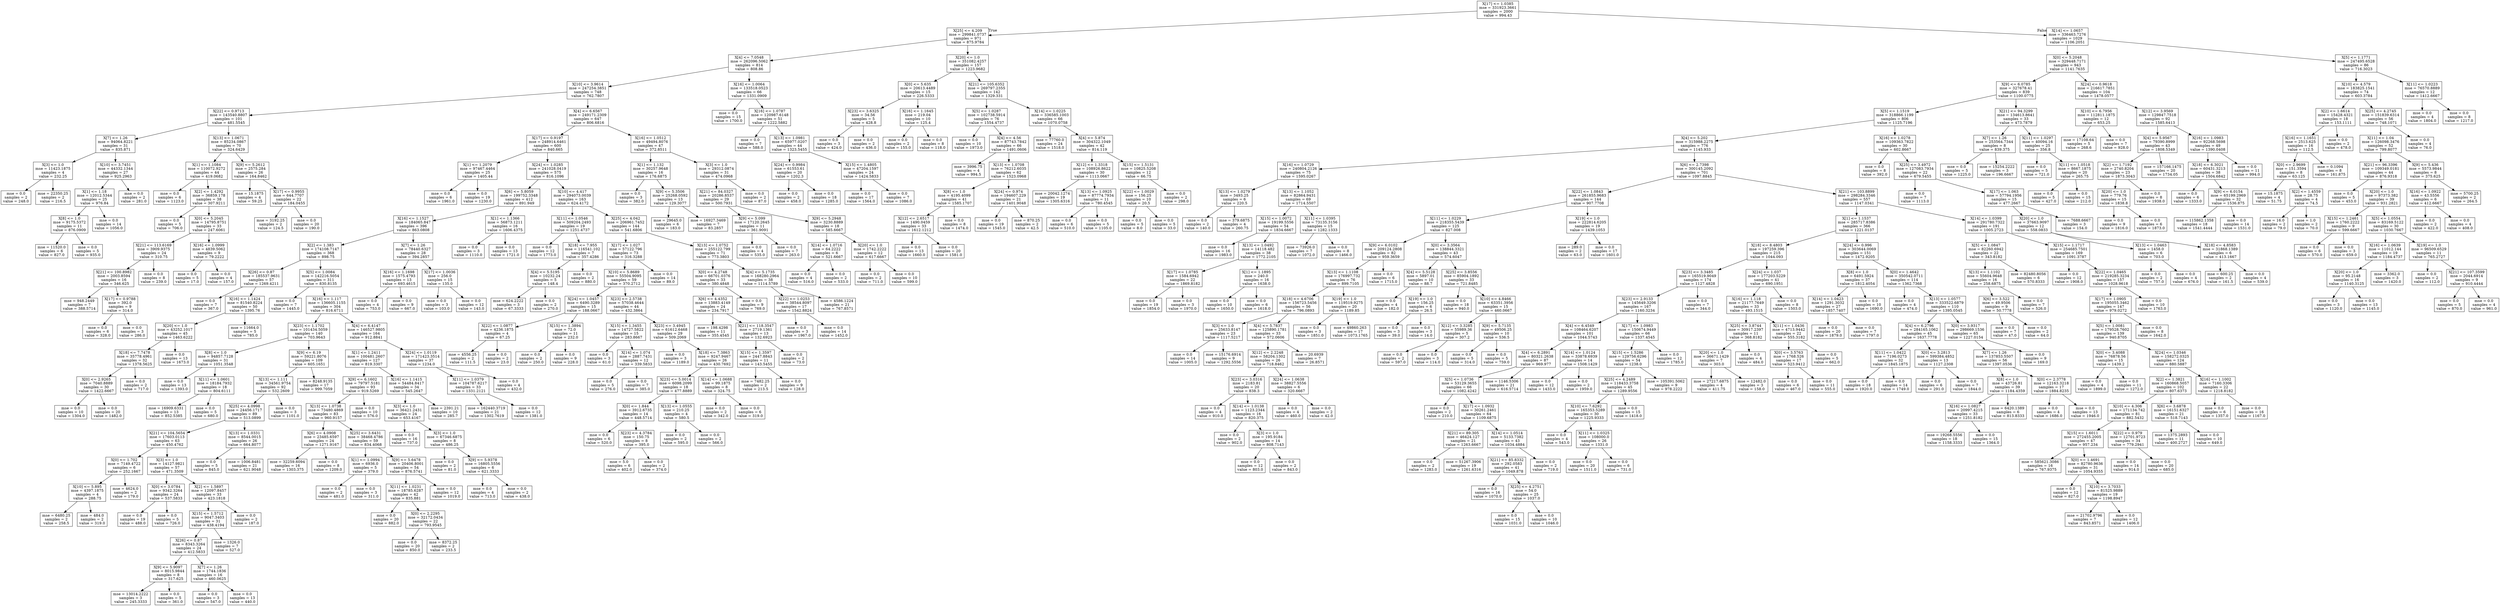 digraph Tree {
node [shape=box] ;
0 [label="X[17] <= 1.0385\nmse = 331923.3661\nsamples = 2000\nvalue = 994.43"] ;
1 [label="X[25] <= 4.209\nmse = 299841.0737\nsamples = 971\nvalue = 875.9784"] ;
0 -> 1 [labeldistance=2.5, labelangle=45, headlabel="True"] ;
2 [label="X[4] <= 7.0548\nmse = 262096.5062\nsamples = 814\nvalue = 808.86"] ;
1 -> 2 ;
3 [label="X[10] <= 3.9614\nmse = 247254.3851\nsamples = 748\nvalue = 762.7807"] ;
2 -> 3 ;
4 [label="X[22] <= 0.9713\nmse = 143540.8807\nsamples = 101\nvalue = 481.5545"] ;
3 -> 4 ;
5 [label="X[7] <= 1.26\nmse = 94064.8221\nsamples = 31\nvalue = 835.871"] ;
4 -> 5 ;
6 [label="X[3] <= 1.0\nmse = 11423.1875\nsamples = 4\nvalue = 232.25"] ;
5 -> 6 ;
7 [label="mse = 0.0\nsamples = 2\nvalue = 248.0"] ;
6 -> 7 ;
8 [label="mse = 22350.25\nsamples = 2\nvalue = 216.5"] ;
6 -> 8 ;
9 [label="X[10] <= 3.7451\nmse = 44332.1344\nsamples = 27\nvalue = 925.2963"] ;
5 -> 9 ;
10 [label="X[1] <= 1.18\nmse = 12012.5344\nsamples = 25\nvalue = 976.84"] ;
9 -> 10 ;
11 [label="X[8] <= 1.0\nmse = 9175.5372\nsamples = 11\nvalue = 876.0909"] ;
10 -> 11 ;
12 [label="mse = 11520.0\nsamples = 6\nvalue = 827.0"] ;
11 -> 12 ;
13 [label="mse = 0.0\nsamples = 5\nvalue = 935.0"] ;
11 -> 13 ;
14 [label="mse = 0.0\nsamples = 14\nvalue = 1056.0"] ;
10 -> 14 ;
15 [label="mse = 0.0\nsamples = 2\nvalue = 281.0"] ;
9 -> 15 ;
16 [label="X[13] <= 1.0671\nmse = 85234.0867\nsamples = 70\nvalue = 324.6429"] ;
4 -> 16 ;
17 [label="X[1] <= 1.1084\nmse = 110072.9272\nsamples = 44\nvalue = 419.0682"] ;
16 -> 17 ;
18 [label="mse = 0.0\nsamples = 6\nvalue = 1123.0"] ;
17 -> 18 ;
19 [label="X[2] <= 1.4292\nmse = 36859.178\nsamples = 38\nvalue = 307.9211"] ;
17 -> 19 ;
20 [label="mse = 0.0\nsamples = 5\nvalue = 706.0"] ;
19 -> 20 ;
21 [label="X[0] <= 5.2045\nmse = 14795.8751\nsamples = 33\nvalue = 247.6061"] ;
19 -> 21 ;
22 [label="X[21] <= 113.6169\nmse = 3909.9375\nsamples = 24\nvalue = 310.75"] ;
21 -> 22 ;
23 [label="X[21] <= 100.8982\nmse = 2003.8594\nsamples = 16\nvalue = 346.625"] ;
22 -> 23 ;
24 [label="mse = 948.2449\nsamples = 7\nvalue = 388.5714"] ;
23 -> 24 ;
25 [label="X[17] <= 0.9788\nmse = 392.0\nsamples = 9\nvalue = 314.0"] ;
23 -> 25 ;
26 [label="mse = 0.0\nsamples = 6\nvalue = 328.0"] ;
25 -> 26 ;
27 [label="mse = 0.0\nsamples = 3\nvalue = 286.0"] ;
25 -> 27 ;
28 [label="mse = 0.0\nsamples = 8\nvalue = 239.0"] ;
22 -> 28 ;
29 [label="X[16] <= 1.0999\nmse = 4839.5062\nsamples = 9\nvalue = 79.2222"] ;
21 -> 29 ;
30 [label="mse = 0.0\nsamples = 5\nvalue = 17.0"] ;
29 -> 30 ;
31 [label="mse = 0.0\nsamples = 4\nvalue = 157.0"] ;
29 -> 31 ;
32 [label="X[9] <= 5.2612\nmse = 2575.284\nsamples = 26\nvalue = 164.8462"] ;
16 -> 32 ;
33 [label="mse = 15.1875\nsamples = 4\nvalue = 59.25"] ;
32 -> 33 ;
34 [label="X[17] <= 0.9955\nmse = 644.7707\nsamples = 22\nvalue = 184.0455"] ;
32 -> 34 ;
35 [label="mse = 3192.25\nsamples = 2\nvalue = 124.5"] ;
34 -> 35 ;
36 [label="mse = 0.0\nsamples = 20\nvalue = 190.0"] ;
34 -> 36 ;
37 [label="X[4] <= 6.6567\nmse = 249171.2309\nsamples = 647\nvalue = 806.6816"] ;
3 -> 37 ;
38 [label="X[17] <= 0.9197\nmse = 248914.6461\nsamples = 600\nvalue = 840.665"] ;
37 -> 38 ;
39 [label="X[1] <= 1.2079\nmse = 97467.4464\nsamples = 25\nvalue = 1405.44"] ;
38 -> 39 ;
40 [label="mse = 0.0\nsamples = 6\nvalue = 1961.0"] ;
39 -> 40 ;
41 [label="mse = 0.0\nsamples = 19\nvalue = 1230.0"] ;
39 -> 41 ;
42 [label="X[24] <= 1.0285\nmse = 241028.0419\nsamples = 575\nvalue = 816.1096"] ;
38 -> 42 ;
43 [label="X[6] <= 5.8059\nmse = 199752.3348\nsamples = 412\nvalue = 891.949"] ;
42 -> 43 ;
44 [label="X[16] <= 1.1527\nmse = 184065.847\nsamples = 396\nvalue = 863.0808"] ;
43 -> 44 ;
45 [label="X[2] <= 1.383\nmse = 174108.7147\nsamples = 368\nvalue = 898.75"] ;
44 -> 45 ;
46 [label="X[26] <= 0.87\nmse = 185537.9631\nsamples = 57\nvalue = 1269.4211"] ;
45 -> 46 ;
47 [label="mse = 0.0\nsamples = 7\nvalue = 367.0"] ;
46 -> 47 ;
48 [label="X[16] <= 1.1424\nmse = 81540.8224\nsamples = 50\nvalue = 1395.76"] ;
46 -> 48 ;
49 [label="X[20] <= 1.0\nmse = 43252.1017\nsamples = 45\nvalue = 1463.6222"] ;
48 -> 49 ;
50 [label="X[18] <= 7.7478\nmse = 35778.4961\nsamples = 32\nvalue = 1378.5625"] ;
49 -> 50 ;
51 [label="X[0] <= 2.9265\nmse = 7040.8889\nsamples = 30\nvalue = 1422.6667"] ;
50 -> 51 ;
52 [label="mse = 0.0\nsamples = 10\nvalue = 1304.0"] ;
51 -> 52 ;
53 [label="mse = 0.0\nsamples = 20\nvalue = 1482.0"] ;
51 -> 53 ;
54 [label="mse = 0.0\nsamples = 2\nvalue = 717.0"] ;
50 -> 54 ;
55 [label="mse = 0.0\nsamples = 13\nvalue = 1673.0"] ;
49 -> 55 ;
56 [label="mse = 11664.0\nsamples = 5\nvalue = 785.0"] ;
48 -> 56 ;
57 [label="X[5] <= 1.0084\nmse = 142216.5054\nsamples = 311\nvalue = 830.8135"] ;
45 -> 57 ;
58 [label="mse = 0.0\nsamples = 7\nvalue = 1445.0"] ;
57 -> 58 ;
59 [label="X[16] <= 1.117\nmse = 136605.1155\nsamples = 304\nvalue = 816.6711"] ;
57 -> 59 ;
60 [label="X[23] <= 1.1702\nmse = 101434.5059\nsamples = 140\nvalue = 703.9643"] ;
59 -> 60 ;
61 [label="X[8] <= 1.0\nmse = 94857.7128\nsamples = 31\nvalue = 1051.3548"] ;
60 -> 61 ;
62 [label="mse = 0.0\nsamples = 13\nvalue = 1393.0"] ;
61 -> 62 ;
63 [label="X[11] <= 1.0601\nmse = 18184.7932\nsamples = 18\nvalue = 804.6111"] ;
61 -> 63 ;
64 [label="mse = 16909.6331\nsamples = 13\nvalue = 852.5385"] ;
63 -> 64 ;
65 [label="mse = 0.0\nsamples = 5\nvalue = 680.0"] ;
63 -> 65 ;
66 [label="X[9] <= 6.19\nmse = 59221.8076\nsamples = 109\nvalue = 605.1651"] ;
60 -> 66 ;
67 [label="X[13] <= 1.111\nmse = 34561.9754\nsamples = 92\nvalue = 532.2609"] ;
66 -> 67 ;
68 [label="X[25] <= 4.0998\nmse = 24456.1717\nsamples = 89\nvalue = 513.0899"] ;
67 -> 68 ;
69 [label="X[21] <= 104.5654\nmse = 17603.0113\nsamples = 63\nvalue = 450.4762"] ;
68 -> 69 ;
70 [label="X[0] <= 1.702\nmse = 7149.4722\nsamples = 6\nvalue = 252.1667"] ;
69 -> 70 ;
71 [label="X[10] <= 5.895\nmse = 4397.1875\nsamples = 4\nvalue = 288.75"] ;
70 -> 71 ;
72 [label="mse = 6480.25\nsamples = 2\nvalue = 258.5"] ;
71 -> 72 ;
73 [label="mse = 484.0\nsamples = 2\nvalue = 319.0"] ;
71 -> 73 ;
74 [label="mse = 4624.0\nsamples = 2\nvalue = 179.0"] ;
70 -> 74 ;
75 [label="X[3] <= 1.0\nmse = 14127.9821\nsamples = 57\nvalue = 471.3509"] ;
69 -> 75 ;
76 [label="X[0] <= 3.0784\nmse = 9342.3264\nsamples = 24\nvalue = 537.5833"] ;
75 -> 76 ;
77 [label="mse = 0.0\nsamples = 19\nvalue = 488.0"] ;
76 -> 77 ;
78 [label="mse = 0.0\nsamples = 5\nvalue = 726.0"] ;
76 -> 78 ;
79 [label="X[2] <= 1.5897\nmse = 12097.8457\nsamples = 33\nvalue = 423.1818"] ;
75 -> 79 ;
80 [label="X[15] <= 1.5712\nmse = 9047.3403\nsamples = 31\nvalue = 438.4194"] ;
79 -> 80 ;
81 [label="X[26] <= 0.87\nmse = 8343.3264\nsamples = 24\nvalue = 412.5833"] ;
80 -> 81 ;
82 [label="X[9] <= 5.9097\nmse = 8015.9844\nsamples = 8\nvalue = 317.625"] ;
81 -> 82 ;
83 [label="mse = 13014.2222\nsamples = 3\nvalue = 245.3333"] ;
82 -> 83 ;
84 [label="mse = 0.0\nsamples = 5\nvalue = 361.0"] ;
82 -> 84 ;
85 [label="X[7] <= 1.26\nmse = 1744.1836\nsamples = 16\nvalue = 460.0625"] ;
81 -> 85 ;
86 [label="mse = 0.0\nsamples = 3\nvalue = 547.0"] ;
85 -> 86 ;
87 [label="mse = 0.0\nsamples = 13\nvalue = 440.0"] ;
85 -> 87 ;
88 [label="mse = 1326.0\nsamples = 7\nvalue = 527.0"] ;
80 -> 88 ;
89 [label="mse = 0.0\nsamples = 2\nvalue = 187.0"] ;
79 -> 89 ;
90 [label="X[13] <= 1.0331\nmse = 8544.0015\nsamples = 26\nvalue = 664.8077"] ;
68 -> 90 ;
91 [label="mse = 0.0\nsamples = 5\nvalue = 845.0"] ;
90 -> 91 ;
92 [label="mse = 1006.8481\nsamples = 21\nvalue = 621.9048"] ;
90 -> 92 ;
93 [label="mse = 0.0\nsamples = 3\nvalue = 1101.0"] ;
67 -> 93 ;
94 [label="mse = 8248.9135\nsamples = 17\nvalue = 999.7059"] ;
66 -> 94 ;
95 [label="X[4] <= 6.4147\nmse = 146527.9805\nsamples = 164\nvalue = 912.8841"] ;
59 -> 95 ;
96 [label="X[1] <= 1.2411\nmse = 100481.2607\nsamples = 127\nvalue = 819.3307"] ;
95 -> 96 ;
97 [label="X[9] <= 6.1602\nmse = 79797.5181\nsamples = 93\nvalue = 919.5269"] ;
96 -> 97 ;
98 [label="X[13] <= 1.0738\nmse = 73480.4869\nsamples = 83\nvalue = 960.9157"] ;
97 -> 98 ;
99 [label="X[6] <= 4.0908\nmse = 23485.6597\nsamples = 24\nvalue = 1271.9167"] ;
98 -> 99 ;
100 [label="mse = 32259.6094\nsamples = 16\nvalue = 1303.375"] ;
99 -> 100 ;
101 [label="mse = 0.0\nsamples = 8\nvalue = 1209.0"] ;
99 -> 101 ;
102 [label="X[25] <= 3.6431\nmse = 38468.4786\nsamples = 59\nvalue = 834.4068"] ;
98 -> 102 ;
103 [label="X[1] <= 1.0994\nmse = 6936.0\nsamples = 5\nvalue = 379.0"] ;
102 -> 103 ;
104 [label="mse = 0.0\nsamples = 2\nvalue = 481.0"] ;
103 -> 104 ;
105 [label="mse = 0.0\nsamples = 3\nvalue = 311.0"] ;
103 -> 105 ;
106 [label="X[9] <= 5.6478\nmse = 20406.8001\nsamples = 54\nvalue = 876.5741"] ;
102 -> 106 ;
107 [label="X[11] <= 1.0231\nmse = 18785.6287\nsamples = 42\nvalue = 835.881"] ;
106 -> 107 ;
108 [label="mse = 0.0\nsamples = 20\nvalue = 882.0"] ;
107 -> 108 ;
109 [label="X[0] <= 2.2295\nmse = 32172.0434\nsamples = 22\nvalue = 793.9545"] ;
107 -> 109 ;
110 [label="mse = 0.0\nsamples = 20\nvalue = 850.0"] ;
109 -> 110 ;
111 [label="mse = 8372.25\nsamples = 2\nvalue = 233.5"] ;
109 -> 111 ;
112 [label="mse = 0.0\nsamples = 12\nvalue = 1019.0"] ;
106 -> 112 ;
113 [label="mse = 0.0\nsamples = 10\nvalue = 576.0"] ;
97 -> 113 ;
114 [label="X[16] <= 1.1415\nmse = 54484.8417\nsamples = 34\nvalue = 545.2647"] ;
96 -> 114 ;
115 [label="X[3] <= 1.0\nmse = 36421.2431\nsamples = 24\nvalue = 653.4167"] ;
114 -> 115 ;
116 [label="mse = 0.0\nsamples = 16\nvalue = 737.0"] ;
115 -> 116 ;
117 [label="X[3] <= 1.0\nmse = 67346.6875\nsamples = 8\nvalue = 486.25"] ;
115 -> 117 ;
118 [label="mse = 0.0\nsamples = 2\nvalue = 81.0"] ;
117 -> 118 ;
119 [label="X[9] <= 5.9378\nmse = 16805.5556\nsamples = 6\nvalue = 621.3333"] ;
117 -> 119 ;
120 [label="mse = 0.0\nsamples = 4\nvalue = 713.0"] ;
119 -> 120 ;
121 [label="mse = 0.0\nsamples = 2\nvalue = 438.0"] ;
119 -> 121 ;
122 [label="mse = 2391.21\nsamples = 10\nvalue = 285.7"] ;
114 -> 122 ;
123 [label="X[24] <= 1.0119\nmse = 171423.3514\nsamples = 37\nvalue = 1234.0"] ;
95 -> 123 ;
124 [label="X[11] <= 1.0379\nmse = 104787.6217\nsamples = 33\nvalue = 1331.2121"] ;
123 -> 124 ;
125 [label="mse = 162440.3719\nsamples = 21\nvalue = 1302.7619"] ;
124 -> 125 ;
126 [label="mse = 0.0\nsamples = 12\nvalue = 1381.0"] ;
124 -> 126 ;
127 [label="mse = 0.0\nsamples = 4\nvalue = 432.0"] ;
123 -> 127 ;
128 [label="X[7] <= 1.26\nmse = 78440.6327\nsamples = 28\nvalue = 394.2857"] ;
44 -> 128 ;
129 [label="X[16] <= 1.1698\nmse = 1575.4793\nsamples = 13\nvalue = 693.4615"] ;
128 -> 129 ;
130 [label="mse = 0.0\nsamples = 4\nvalue = 753.0"] ;
129 -> 130 ;
131 [label="mse = 0.0\nsamples = 9\nvalue = 667.0"] ;
129 -> 131 ;
132 [label="X[17] <= 1.0036\nmse = 256.0\nsamples = 15\nvalue = 135.0"] ;
128 -> 132 ;
133 [label="mse = 0.0\nsamples = 3\nvalue = 103.0"] ;
132 -> 133 ;
134 [label="mse = 0.0\nsamples = 12\nvalue = 143.0"] ;
132 -> 134 ;
135 [label="X[1] <= 1.1366\nmse = 56873.1211\nsamples = 16\nvalue = 1606.4375"] ;
43 -> 135 ;
136 [label="mse = 0.0\nsamples = 3\nvalue = 1110.0"] ;
135 -> 136 ;
137 [label="mse = 0.0\nsamples = 13\nvalue = 1721.0"] ;
135 -> 137 ;
138 [label="X[10] <= 4.417\nmse = 294073.0039\nsamples = 163\nvalue = 624.4172"] ;
42 -> 138 ;
139 [label="X[11] <= 1.0546\nmse = 509204.2493\nsamples = 19\nvalue = 1251.4737"] ;
138 -> 139 ;
140 [label="mse = 0.0\nsamples = 12\nvalue = 1773.0"] ;
139 -> 140 ;
141 [label="X[18] <= 7.955\nmse = 116541.102\nsamples = 7\nvalue = 357.4286"] ;
139 -> 141 ;
142 [label="X[4] <= 5.5195\nmse = 10232.24\nsamples = 5\nvalue = 148.4"] ;
141 -> 142 ;
143 [label="mse = 624.2222\nsamples = 3\nvalue = 67.3333"] ;
142 -> 143 ;
144 [label="mse = 0.0\nsamples = 2\nvalue = 270.0"] ;
142 -> 144 ;
145 [label="mse = 0.0\nsamples = 2\nvalue = 880.0"] ;
141 -> 145 ;
146 [label="X[25] <= 4.042\nmse = 206961.7452\nsamples = 144\nvalue = 541.6806"] ;
138 -> 146 ;
147 [label="X[17] <= 1.027\nmse = 57122.796\nsamples = 73\nvalue = 316.3288"] ;
146 -> 147 ;
148 [label="X[10] <= 5.8689\nmse = 55504.9095\nsamples = 59\nvalue = 370.2712"] ;
147 -> 148 ;
149 [label="X[24] <= 1.0457\nmse = 6490.3289\nsamples = 15\nvalue = 188.0667"] ;
148 -> 149 ;
150 [label="X[22] <= 1.0877\nmse = 4236.1875\nsamples = 4\nvalue = 67.25"] ;
149 -> 150 ;
151 [label="mse = 4556.25\nsamples = 2\nvalue = 111.5"] ;
150 -> 151 ;
152 [label="mse = 0.0\nsamples = 2\nvalue = 23.0"] ;
150 -> 152 ;
153 [label="X[15] <= 1.3894\nmse = 72.0\nsamples = 11\nvalue = 232.0"] ;
149 -> 153 ;
154 [label="mse = 0.0\nsamples = 2\nvalue = 250.0"] ;
153 -> 154 ;
155 [label="mse = 0.0\nsamples = 9\nvalue = 228.0"] ;
153 -> 155 ;
156 [label="X[23] <= 2.5738\nmse = 57038.4644\nsamples = 44\nvalue = 432.3864"] ;
148 -> 156 ;
157 [label="X[15] <= 1.3455\nmse = 14727.5822\nsamples = 15\nvalue = 283.8667"] ;
156 -> 157 ;
158 [label="mse = 0.0\nsamples = 3\nvalue = 61.0"] ;
157 -> 158 ;
159 [label="X[14] <= 1.074\nmse = 2887.7431\nsamples = 12\nvalue = 339.5833"] ;
157 -> 159 ;
160 [label="mse = 0.0\nsamples = 5\nvalue = 276.0"] ;
159 -> 160 ;
161 [label="mse = 0.0\nsamples = 7\nvalue = 385.0"] ;
159 -> 161 ;
162 [label="X[23] <= 3.4945\nmse = 61612.6468\nsamples = 29\nvalue = 509.2069"] ;
156 -> 162 ;
163 [label="mse = 0.0\nsamples = 3\nvalue = 1189.0"] ;
162 -> 163 ;
164 [label="X[18] <= 7.3863\nmse = 9247.9467\nsamples = 26\nvalue = 430.7692"] ;
162 -> 164 ;
165 [label="X[23] <= 5.0014\nmse = 6098.2099\nsamples = 18\nvalue = 477.8889"] ;
164 -> 165 ;
166 [label="X[0] <= 1.844\nmse = 3912.6735\nsamples = 14\nvalue = 448.5714"] ;
165 -> 166 ;
167 [label="mse = 0.0\nsamples = 6\nvalue = 520.0"] ;
166 -> 167 ;
168 [label="X[23] <= 4.3784\nmse = 150.75\nsamples = 8\nvalue = 395.0"] ;
166 -> 168 ;
169 [label="mse = 5.0\nsamples = 6\nvalue = 402.0"] ;
168 -> 169 ;
170 [label="mse = 0.0\nsamples = 2\nvalue = 374.0"] ;
168 -> 170 ;
171 [label="X[13] <= 1.0555\nmse = 210.25\nsamples = 4\nvalue = 580.5"] ;
165 -> 171 ;
172 [label="mse = 0.0\nsamples = 2\nvalue = 595.0"] ;
171 -> 172 ;
173 [label="mse = 0.0\nsamples = 2\nvalue = 566.0"] ;
171 -> 173 ;
174 [label="X[14] <= 1.0688\nmse = 99.1875\nsamples = 8\nvalue = 324.75"] ;
164 -> 174 ;
175 [label="mse = 0.0\nsamples = 2\nvalue = 342.0"] ;
174 -> 175 ;
176 [label="mse = 0.0\nsamples = 6\nvalue = 319.0"] ;
174 -> 176 ;
177 [label="mse = 0.0\nsamples = 14\nvalue = 89.0"] ;
147 -> 177 ;
178 [label="X[13] <= 1.0752\nmse = 255122.799\nsamples = 71\nvalue = 773.3803"] ;
146 -> 178 ;
179 [label="X[0] <= 4.2748\nmse = 66701.0376\nsamples = 33\nvalue = 380.4848"] ;
178 -> 179 ;
180 [label="X[6] <= 4.4352\nmse = 13883.4149\nsamples = 24\nvalue = 234.7917"] ;
179 -> 180 ;
181 [label="mse = 198.4298\nsamples = 11\nvalue = 355.4545"] ;
180 -> 181 ;
182 [label="X[21] <= 118.3547\nmse = 2719.1361\nsamples = 13\nvalue = 132.6923"] ;
180 -> 182 ;
183 [label="X[15] <= 1.3597\nmse = 2447.8843\nsamples = 11\nvalue = 143.5455"] ;
182 -> 183 ;
184 [label="mse = 7482.25\nsamples = 2\nvalue = 213.5"] ;
183 -> 184 ;
185 [label="mse = 0.0\nsamples = 9\nvalue = 128.0"] ;
183 -> 185 ;
186 [label="mse = 0.0\nsamples = 2\nvalue = 73.0"] ;
182 -> 186 ;
187 [label="mse = 0.0\nsamples = 9\nvalue = 769.0"] ;
179 -> 187 ;
188 [label="X[4] <= 5.1735\nmse = 168280.2964\nsamples = 38\nvalue = 1114.5789"] ;
178 -> 188 ;
189 [label="X[22] <= 1.0253\nmse = 38544.8097\nsamples = 17\nvalue = 1542.8824"] ;
188 -> 189 ;
190 [label="mse = 0.0\nsamples = 3\nvalue = 1967.0"] ;
189 -> 190 ;
191 [label="mse = 0.0\nsamples = 14\nvalue = 1452.0"] ;
189 -> 191 ;
192 [label="mse = 4586.1224\nsamples = 21\nvalue = 767.8571"] ;
188 -> 192 ;
193 [label="X[16] <= 1.0512\nmse = 49494.8076\nsamples = 47\nvalue = 372.8511"] ;
37 -> 193 ;
194 [label="X[1] <= 1.132\nmse = 30257.9648\nsamples = 16\nvalue = 176.6875"] ;
193 -> 194 ;
195 [label="mse = 0.0\nsamples = 3\nvalue = 382.0"] ;
194 -> 195 ;
196 [label="X[9] <= 5.3506\nmse = 25268.0592\nsamples = 13\nvalue = 129.3077"] ;
194 -> 196 ;
197 [label="mse = 29645.0\nsamples = 6\nvalue = 183.0"] ;
196 -> 197 ;
198 [label="mse = 16927.3469\nsamples = 7\nvalue = 83.2857"] ;
196 -> 198 ;
199 [label="X[3] <= 1.0\nmse = 29312.0874\nsamples = 31\nvalue = 474.0968"] ;
193 -> 199 ;
200 [label="X[21] <= 84.0327\nmse = 20286.8537\nsamples = 29\nvalue = 500.7931"] ;
199 -> 200 ;
201 [label="X[9] <= 5.099\nmse = 17120.2645\nsamples = 11\nvalue = 361.9091"] ;
200 -> 201 ;
202 [label="mse = 0.0\nsamples = 4\nvalue = 535.0"] ;
201 -> 202 ;
203 [label="mse = 0.0\nsamples = 7\nvalue = 263.0"] ;
201 -> 203 ;
204 [label="X[9] <= 5.2948\nmse = 3230.8889\nsamples = 18\nvalue = 585.6667"] ;
200 -> 204 ;
205 [label="X[14] <= 1.0716\nmse = 64.2222\nsamples = 6\nvalue = 521.6667"] ;
204 -> 205 ;
206 [label="mse = 0.0\nsamples = 4\nvalue = 516.0"] ;
205 -> 206 ;
207 [label="mse = 0.0\nsamples = 2\nvalue = 533.0"] ;
205 -> 207 ;
208 [label="X[20] <= 1.0\nmse = 1742.2222\nsamples = 12\nvalue = 617.6667"] ;
204 -> 208 ;
209 [label="mse = 0.0\nsamples = 2\nvalue = 711.0"] ;
208 -> 209 ;
210 [label="mse = 0.0\nsamples = 10\nvalue = 599.0"] ;
208 -> 210 ;
211 [label="mse = 0.0\nsamples = 2\nvalue = 87.0"] ;
199 -> 211 ;
212 [label="X[16] <= 1.0064\nmse = 133518.0523\nsamples = 66\nvalue = 1331.0909"] ;
2 -> 212 ;
213 [label="mse = 0.0\nsamples = 15\nvalue = 1700.0"] ;
212 -> 213 ;
214 [label="X[16] <= 1.0787\nmse = 120987.6148\nsamples = 51\nvalue = 1222.5882"] ;
212 -> 214 ;
215 [label="mse = 0.0\nsamples = 7\nvalue = 588.0"] ;
214 -> 215 ;
216 [label="X[13] <= 1.0981\nmse = 65977.0207\nsamples = 44\nvalue = 1323.5455"] ;
214 -> 216 ;
217 [label="X[24] <= 0.9984\nmse = 61553.61\nsamples = 20\nvalue = 1202.3"] ;
216 -> 217 ;
218 [label="mse = 0.0\nsamples = 2\nvalue = 458.0"] ;
217 -> 218 ;
219 [label="mse = 0.0\nsamples = 18\nvalue = 1285.0"] ;
217 -> 219 ;
220 [label="X[15] <= 1.4805\nmse = 47204.1597\nsamples = 24\nvalue = 1424.5833"] ;
216 -> 220 ;
221 [label="mse = 0.0\nsamples = 17\nvalue = 1564.0"] ;
220 -> 221 ;
222 [label="mse = 0.0\nsamples = 7\nvalue = 1086.0"] ;
220 -> 222 ;
223 [label="X[20] <= 1.0\nmse = 351082.4257\nsamples = 157\nvalue = 1223.9682"] ;
1 -> 223 ;
224 [label="X[0] <= 5.635\nmse = 20613.4489\nsamples = 15\nvalue = 226.5333"] ;
223 -> 224 ;
225 [label="X[23] <= 3.6325\nmse = 34.56\nsamples = 5\nvalue = 428.8"] ;
224 -> 225 ;
226 [label="mse = 0.0\nsamples = 3\nvalue = 424.0"] ;
225 -> 226 ;
227 [label="mse = 0.0\nsamples = 2\nvalue = 436.0"] ;
225 -> 227 ;
228 [label="X[16] <= 1.1645\nmse = 219.04\nsamples = 10\nvalue = 125.4"] ;
224 -> 228 ;
229 [label="mse = 0.0\nsamples = 2\nvalue = 155.0"] ;
228 -> 229 ;
230 [label="mse = 0.0\nsamples = 8\nvalue = 118.0"] ;
228 -> 230 ;
231 [label="X[21] <= 105.6352\nmse = 269797.2355\nsamples = 142\nvalue = 1329.331"] ;
223 -> 231 ;
232 [label="X[5] <= 1.0287\nmse = 102738.5914\nsamples = 76\nvalue = 1554.4737"] ;
231 -> 232 ;
233 [label="mse = 0.0\nsamples = 10\nvalue = 1973.0"] ;
232 -> 233 ;
234 [label="X[4] <= 4.56\nmse = 87743.7842\nsamples = 66\nvalue = 1491.0606"] ;
232 -> 234 ;
235 [label="mse = 3996.75\nsamples = 4\nvalue = 994.5"] ;
234 -> 235 ;
236 [label="X[13] <= 1.0708\nmse = 76212.6035\nsamples = 62\nvalue = 1523.0968"] ;
234 -> 236 ;
237 [label="X[8] <= 1.0\nmse = 4195.4099\nsamples = 41\nvalue = 1585.1707"] ;
236 -> 237 ;
238 [label="X[12] <= 2.6517\nmse = 1490.0459\nsamples = 33\nvalue = 1612.1212"] ;
237 -> 238 ;
239 [label="mse = 0.0\nsamples = 13\nvalue = 1660.0"] ;
238 -> 239 ;
240 [label="mse = 0.0\nsamples = 20\nvalue = 1581.0"] ;
238 -> 240 ;
241 [label="mse = 0.0\nsamples = 8\nvalue = 1474.0"] ;
237 -> 241 ;
242 [label="X[24] <= 0.974\nmse = 194607.229\nsamples = 21\nvalue = 1401.9048"] ;
236 -> 242 ;
243 [label="mse = 0.0\nsamples = 19\nvalue = 1545.0"] ;
242 -> 243 ;
244 [label="mse = 870.25\nsamples = 2\nvalue = 42.5"] ;
242 -> 244 ;
245 [label="X[14] <= 1.0225\nmse = 336585.1003\nsamples = 66\nvalue = 1070.0758"] ;
231 -> 245 ;
246 [label="mse = 77760.0\nsamples = 24\nvalue = 1518.0"] ;
245 -> 246 ;
247 [label="X[4] <= 5.874\nmse = 304322.1049\nsamples = 42\nvalue = 814.119"] ;
245 -> 247 ;
248 [label="X[12] <= 1.3318\nmse = 108926.8622\nsamples = 30\nvalue = 1113.0667"] ;
247 -> 248 ;
249 [label="mse = 20042.1274\nsamples = 19\nvalue = 1305.6316"] ;
248 -> 249 ;
250 [label="X[13] <= 1.0925\nmse = 87774.7934\nsamples = 11\nvalue = 780.4545"] ;
248 -> 250 ;
251 [label="mse = 0.0\nsamples = 6\nvalue = 510.0"] ;
250 -> 251 ;
252 [label="mse = 0.0\nsamples = 5\nvalue = 1105.0"] ;
250 -> 252 ;
253 [label="X[15] <= 1.5131\nmse = 10825.5208\nsamples = 12\nvalue = 66.75"] ;
247 -> 253 ;
254 [label="X[22] <= 1.0029\nmse = 156.25\nsamples = 10\nvalue = 20.5"] ;
253 -> 254 ;
255 [label="mse = 0.0\nsamples = 5\nvalue = 8.0"] ;
254 -> 255 ;
256 [label="mse = 0.0\nsamples = 5\nvalue = 33.0"] ;
254 -> 256 ;
257 [label="mse = 0.0\nsamples = 2\nvalue = 298.0"] ;
253 -> 257 ;
258 [label="X[14] <= 1.0657\nmse = 336463.7276\nsamples = 1029\nvalue = 1106.2051"] ;
0 -> 258 [labeldistance=2.5, labelangle=-45, headlabel="False"] ;
259 [label="X[0] <= 5.2048\nmse = 329448.7171\nsamples = 943\nvalue = 1141.7635"] ;
258 -> 259 ;
260 [label="X[9] <= 6.0785\nmse = 327678.41\nsamples = 839\nvalue = 1100.0775"] ;
259 -> 260 ;
261 [label="X[5] <= 1.1519\nmse = 318866.1199\nsamples = 806\nvalue = 1125.7196"] ;
260 -> 261 ;
262 [label="X[4] <= 5.202\nmse = 315988.2275\nsamples = 776\nvalue = 1145.933"] ;
261 -> 262 ;
263 [label="X[16] <= 1.0729\nmse = 240804.2126\nsamples = 75\nvalue = 1595.0267"] ;
262 -> 263 ;
264 [label="X[13] <= 1.0279\nmse = 3493.25\nsamples = 6\nvalue = 220.5"] ;
263 -> 264 ;
265 [label="mse = 0.0\nsamples = 2\nvalue = 140.0"] ;
264 -> 265 ;
266 [label="mse = 379.6875\nsamples = 4\nvalue = 260.75"] ;
264 -> 266 ;
267 [label="X[13] <= 1.1052\nmse = 82864.9431\nsamples = 69\nvalue = 1714.5507"] ;
263 -> 267 ;
268 [label="X[15] <= 1.0072\nmse = 19199.5556\nsamples = 54\nvalue = 1834.6667"] ;
267 -> 268 ;
269 [label="mse = 0.0\nsamples = 16\nvalue = 1983.0"] ;
268 -> 269 ;
270 [label="X[13] <= 1.0492\nmse = 14118.482\nsamples = 38\nvalue = 1772.2105"] ;
268 -> 270 ;
271 [label="X[17] <= 1.0785\nmse = 1584.6942\nsamples = 22\nvalue = 1869.8182"] ;
270 -> 271 ;
272 [label="mse = 0.0\nsamples = 19\nvalue = 1854.0"] ;
271 -> 272 ;
273 [label="mse = 0.0\nsamples = 3\nvalue = 1970.0"] ;
271 -> 273 ;
274 [label="X[1] <= 1.1895\nmse = 240.0\nsamples = 16\nvalue = 1638.0"] ;
270 -> 274 ;
275 [label="mse = 0.0\nsamples = 10\nvalue = 1650.0"] ;
274 -> 275 ;
276 [label="mse = 0.0\nsamples = 6\nvalue = 1618.0"] ;
274 -> 276 ;
277 [label="X[11] <= 1.0395\nmse = 73135.3156\nsamples = 15\nvalue = 1282.1333"] ;
267 -> 277 ;
278 [label="mse = 73926.0\nsamples = 7\nvalue = 1072.0"] ;
277 -> 278 ;
279 [label="mse = 0.0\nsamples = 8\nvalue = 1466.0"] ;
277 -> 279 ;
280 [label="X[6] <= 2.7398\nmse = 300145.2092\nsamples = 701\nvalue = 1097.8845"] ;
262 -> 280 ;
281 [label="X[22] <= 1.0843\nmse = 261855.9683\nsamples = 144\nvalue = 907.7708"] ;
280 -> 281 ;
282 [label="X[11] <= 1.0229\nmse = 218355.5439\nsamples = 125\nvalue = 827.008"] ;
281 -> 282 ;
283 [label="X[9] <= 6.0102\nmse = 209124.2808\nsamples = 82\nvalue = 959.3659"] ;
282 -> 283 ;
284 [label="X[13] <= 1.1108\nmse = 176997.732\nsamples = 76\nvalue = 899.7105"] ;
283 -> 284 ;
285 [label="X[18] <= 4.6706\nmse = 156723.5456\nsamples = 56\nvalue = 796.0893"] ;
284 -> 285 ;
286 [label="X[3] <= 1.0\nmse = 25633.8147\nsamples = 23\nvalue = 1117.5217"] ;
285 -> 286 ;
287 [label="mse = 0.0\nsamples = 14\nvalue = 1005.0"] ;
286 -> 287 ;
288 [label="mse = 15176.6914\nsamples = 9\nvalue = 1292.5556"] ;
286 -> 288 ;
289 [label="X[4] <= 5.7837\nmse = 125890.1781\nsamples = 33\nvalue = 572.0606"] ;
285 -> 289 ;
290 [label="X[12] <= 2.2248\nmse = 58204.1302\nsamples = 26\nvalue = 718.8462"] ;
289 -> 290 ;
291 [label="X[23] <= 3.0316\nmse = 2183.81\nsamples = 20\nvalue = 838.3"] ;
290 -> 291 ;
292 [label="mse = 0.0\nsamples = 4\nvalue = 910.0"] ;
291 -> 292 ;
293 [label="X[14] <= 1.0138\nmse = 1123.2344\nsamples = 16\nvalue = 820.375"] ;
291 -> 293 ;
294 [label="mse = 0.0\nsamples = 2\nvalue = 902.0"] ;
293 -> 294 ;
295 [label="X[3] <= 1.0\nmse = 195.9184\nsamples = 14\nvalue = 808.7143"] ;
293 -> 295 ;
296 [label="mse = 0.0\nsamples = 12\nvalue = 803.0"] ;
295 -> 296 ;
297 [label="mse = 0.0\nsamples = 2\nvalue = 843.0"] ;
295 -> 297 ;
298 [label="X[24] <= 1.0638\nmse = 38827.5556\nsamples = 6\nvalue = 320.6667"] ;
290 -> 298 ;
299 [label="mse = 0.0\nsamples = 4\nvalue = 460.0"] ;
298 -> 299 ;
300 [label="mse = 0.0\nsamples = 2\nvalue = 42.0"] ;
298 -> 300 ;
301 [label="mse = 20.6939\nsamples = 7\nvalue = 26.8571"] ;
289 -> 301 ;
302 [label="X[19] <= 1.0\nmse = 119519.9275\nsamples = 20\nvalue = 1189.85"] ;
284 -> 302 ;
303 [label="mse = 0.0\nsamples = 3\nvalue = 1851.0"] ;
302 -> 303 ;
304 [label="mse = 49860.263\nsamples = 17\nvalue = 1073.1765"] ;
302 -> 304 ;
305 [label="mse = 0.0\nsamples = 6\nvalue = 1715.0"] ;
283 -> 305 ;
306 [label="X[0] <= 3.3564\nmse = 138844.3321\nsamples = 43\nvalue = 574.6047"] ;
282 -> 306 ;
307 [label="X[4] <= 5.5128\nmse = 5897.01\nsamples = 10\nvalue = 88.7"] ;
306 -> 307 ;
308 [label="mse = 0.0\nsamples = 4\nvalue = 182.0"] ;
307 -> 308 ;
309 [label="X[19] <= 1.0\nmse = 156.25\nsamples = 6\nvalue = 26.5"] ;
307 -> 309 ;
310 [label="mse = 0.0\nsamples = 3\nvalue = 39.0"] ;
309 -> 310 ;
311 [label="mse = 0.0\nsamples = 3\nvalue = 14.0"] ;
309 -> 311 ;
312 [label="X[25] <= 3.8556\nmse = 85904.1892\nsamples = 33\nvalue = 721.8485"] ;
306 -> 312 ;
313 [label="mse = 0.0\nsamples = 18\nvalue = 940.0"] ;
312 -> 313 ;
314 [label="X[10] <= 4.8466\nmse = 63351.3956\nsamples = 15\nvalue = 460.0667"] ;
312 -> 314 ;
315 [label="X[12] <= 3.3285\nmse = 55989.36\nsamples = 5\nvalue = 307.2"] ;
314 -> 315 ;
316 [label="mse = 0.0\nsamples = 2\nvalue = 597.0"] ;
315 -> 316 ;
317 [label="mse = 0.0\nsamples = 3\nvalue = 114.0"] ;
315 -> 317 ;
318 [label="X[9] <= 5.7135\nmse = 49506.25\nsamples = 10\nvalue = 536.5"] ;
314 -> 318 ;
319 [label="mse = 0.0\nsamples = 5\nvalue = 314.0"] ;
318 -> 319 ;
320 [label="mse = 0.0\nsamples = 5\nvalue = 759.0"] ;
318 -> 320 ;
321 [label="X[19] <= 1.0\nmse = 222814.6205\nsamples = 19\nvalue = 1439.1053"] ;
281 -> 321 ;
322 [label="mse = 289.0\nsamples = 2\nvalue = 63.0"] ;
321 -> 322 ;
323 [label="mse = 0.0\nsamples = 17\nvalue = 1601.0"] ;
321 -> 323 ;
324 [label="X[21] <= 103.8899\nmse = 298284.3346\nsamples = 557\nvalue = 1147.0341"] ;
280 -> 324 ;
325 [label="X[1] <= 1.1537\nmse = 285717.8386\nsamples = 366\nvalue = 1221.0137"] ;
324 -> 325 ;
326 [label="X[18] <= 8.4803\nmse = 197259.396\nsamples = 215\nvalue = 1044.093"] ;
325 -> 326 ;
327 [label="X[23] <= 3.3485\nmse = 165519.9049\nsamples = 174\nvalue = 1127.4828"] ;
326 -> 327 ;
328 [label="X[23] <= 2.9133\nmse = 145649.3206\nsamples = 167\nvalue = 1160.3234"] ;
327 -> 328 ;
329 [label="X[4] <= 6.4549\nmse = 108464.6207\nsamples = 101\nvalue = 1044.5743"] ;
328 -> 329 ;
330 [label="X[4] <= 6.2891\nmse = 80321.2638\nsamples = 87\nvalue = 969.977"] ;
329 -> 330 ;
331 [label="X[5] <= 1.0736\nmse = 53129.3655\nsamples = 66\nvalue = 1082.4242"] ;
330 -> 331 ;
332 [label="mse = 0.0\nsamples = 2\nvalue = 210.0"] ;
331 -> 332 ;
333 [label="X[17] <= 1.0932\nmse = 30261.2461\nsamples = 64\nvalue = 1109.6875"] ;
331 -> 333 ;
334 [label="X[21] <= 89.305\nmse = 46424.127\nsamples = 21\nvalue = 1263.6667"] ;
333 -> 334 ;
335 [label="mse = 0.0\nsamples = 2\nvalue = 1283.0"] ;
334 -> 335 ;
336 [label="mse = 51267.3906\nsamples = 19\nvalue = 1261.6316"] ;
334 -> 336 ;
337 [label="X[14] <= 1.0514\nmse = 5133.7382\nsamples = 43\nvalue = 1034.4884"] ;
333 -> 337 ;
338 [label="X[21] <= 85.8332\nmse = 292.0583\nsamples = 41\nvalue = 1049.878"] ;
337 -> 338 ;
339 [label="mse = 0.0\nsamples = 16\nvalue = 1070.0"] ;
338 -> 339 ;
340 [label="X[25] <= 4.2751\nmse = 54.0\nsamples = 25\nvalue = 1037.0"] ;
338 -> 340 ;
341 [label="mse = 0.0\nsamples = 15\nvalue = 1031.0"] ;
340 -> 341 ;
342 [label="mse = 0.0\nsamples = 10\nvalue = 1046.0"] ;
340 -> 342 ;
343 [label="mse = 0.0\nsamples = 2\nvalue = 719.0"] ;
337 -> 343 ;
344 [label="mse = 1146.5306\nsamples = 21\nvalue = 616.5714"] ;
330 -> 344 ;
345 [label="X[14] <= 1.0124\nmse = 33878.6939\nsamples = 14\nvalue = 1508.1429"] ;
329 -> 345 ;
346 [label="mse = 0.0\nsamples = 12\nvalue = 1433.0"] ;
345 -> 346 ;
347 [label="mse = 0.0\nsamples = 2\nvalue = 1959.0"] ;
345 -> 347 ;
348 [label="X[17] <= 1.0983\nmse = 150674.9449\nsamples = 66\nvalue = 1337.4545"] ;
328 -> 348 ;
349 [label="X[15] <= 1.5286\nmse = 129756.6296\nsamples = 54\nvalue = 1238.0"] ;
348 -> 349 ;
350 [label="X[25] <= 4.2489\nmse = 118433.3758\nsamples = 45\nvalue = 1289.9556"] ;
349 -> 350 ;
351 [label="X[10] <= 7.6292\nmse = 165353.5289\nsamples = 30\nvalue = 1225.9333"] ;
350 -> 351 ;
352 [label="mse = 0.0\nsamples = 4\nvalue = 543.0"] ;
351 -> 352 ;
353 [label="X[11] <= 1.0325\nmse = 108000.0\nsamples = 26\nvalue = 1331.0"] ;
351 -> 353 ;
354 [label="mse = 0.0\nsamples = 20\nvalue = 1511.0"] ;
353 -> 354 ;
355 [label="mse = 0.0\nsamples = 6\nvalue = 731.0"] ;
353 -> 355 ;
356 [label="mse = 0.0\nsamples = 15\nvalue = 1418.0"] ;
350 -> 356 ;
357 [label="mse = 105391.5062\nsamples = 9\nvalue = 978.2222"] ;
349 -> 357 ;
358 [label="mse = 0.0\nsamples = 12\nvalue = 1785.0"] ;
348 -> 358 ;
359 [label="mse = 0.0\nsamples = 7\nvalue = 344.0"] ;
327 -> 359 ;
360 [label="X[24] <= 1.037\nmse = 177203.5229\nsamples = 41\nvalue = 690.1951"] ;
326 -> 360 ;
361 [label="X[16] <= 1.118\nmse = 21177.7649\nsamples = 33\nvalue = 493.1515"] ;
360 -> 361 ;
362 [label="X[25] <= 3.8744\nmse = 30917.2397\nsamples = 11\nvalue = 368.8182"] ;
361 -> 362 ;
363 [label="X[20] <= 1.0\nmse = 36671.1429\nsamples = 7\nvalue = 303.0"] ;
362 -> 363 ;
364 [label="mse = 27217.6875\nsamples = 4\nvalue = 411.75"] ;
363 -> 364 ;
365 [label="mse = 12482.0\nsamples = 3\nvalue = 158.0"] ;
363 -> 365 ;
366 [label="mse = 0.0\nsamples = 4\nvalue = 484.0"] ;
362 -> 366 ;
367 [label="X[11] <= 1.0436\nmse = 4713.9442\nsamples = 22\nvalue = 555.3182"] ;
361 -> 367 ;
368 [label="X[0] <= 3.5763\nmse = 1768.526\nsamples = 17\nvalue = 523.9412"] ;
367 -> 368 ;
369 [label="mse = 0.0\nsamples = 6\nvalue = 467.0"] ;
368 -> 369 ;
370 [label="mse = 0.0\nsamples = 11\nvalue = 555.0"] ;
368 -> 370 ;
371 [label="mse = 0.0\nsamples = 5\nvalue = 662.0"] ;
367 -> 371 ;
372 [label="mse = 0.0\nsamples = 8\nvalue = 1503.0"] ;
360 -> 372 ;
373 [label="X[24] <= 0.996\nmse = 303644.0069\nsamples = 151\nvalue = 1472.9205"] ;
325 -> 373 ;
374 [label="X[8] <= 1.0\nmse = 6491.5924\nsamples = 37\nvalue = 1812.4054"] ;
373 -> 374 ;
375 [label="X[14] <= 1.0423\nmse = 1291.3032\nsamples = 27\nvalue = 1857.7407"] ;
374 -> 375 ;
376 [label="mse = 0.0\nsamples = 20\nvalue = 1879.0"] ;
375 -> 376 ;
377 [label="mse = 0.0\nsamples = 7\nvalue = 1797.0"] ;
375 -> 377 ;
378 [label="mse = 0.0\nsamples = 10\nvalue = 1690.0"] ;
374 -> 378 ;
379 [label="X[0] <= 1.4642\nmse = 350542.0711\nsamples = 114\nvalue = 1362.7368"] ;
373 -> 379 ;
380 [label="mse = 0.0\nsamples = 4\nvalue = 474.0"] ;
379 -> 380 ;
381 [label="X[13] <= 1.0577\nmse = 333522.6879\nsamples = 110\nvalue = 1395.0545"] ;
379 -> 381 ;
382 [label="X[4] <= 6.2796\nmse = 284165.1062\nsamples = 45\nvalue = 1637.7778"] ;
381 -> 382 ;
383 [label="X[11] <= 1.0422\nmse = 7196.0273\nsamples = 32\nvalue = 1845.1875"] ;
382 -> 383 ;
384 [label="mse = 0.0\nsamples = 18\nvalue = 1920.0"] ;
383 -> 384 ;
385 [label="mse = 0.0\nsamples = 14\nvalue = 1749.0"] ;
383 -> 385 ;
386 [label="X[0] <= 3.2813\nmse = 599384.4852\nsamples = 13\nvalue = 1127.2308"] ;
382 -> 386 ;
387 [label="mse = 0.0\nsamples = 6\nvalue = 291.0"] ;
386 -> 387 ;
388 [label="mse = 0.0\nsamples = 7\nvalue = 1844.0"] ;
386 -> 388 ;
389 [label="X[0] <= 3.9317\nmse = 298669.1536\nsamples = 65\nvalue = 1227.0154"] ;
381 -> 389 ;
390 [label="X[7] <= 1.26\nmse = 137853.5507\nsamples = 56\nvalue = 1397.0536"] ;
389 -> 390 ;
391 [label="X[8] <= 1.0\nmse = 43726.81\nsamples = 39\nvalue = 1184.4359"] ;
390 -> 391 ;
392 [label="X[16] <= 1.0827\nmse = 20997.4215\nsamples = 33\nvalue = 1251.8182"] ;
391 -> 392 ;
393 [label="mse = 19268.5556\nsamples = 18\nvalue = 1158.3333"] ;
392 -> 393 ;
394 [label="mse = 0.0\nsamples = 15\nvalue = 1364.0"] ;
392 -> 394 ;
395 [label="mse = 6420.1389\nsamples = 6\nvalue = 813.8333"] ;
391 -> 395 ;
396 [label="X[0] <= 2.3778\nmse = 12163.3218\nsamples = 17\nvalue = 1884.8235"] ;
390 -> 396 ;
397 [label="mse = 0.0\nsamples = 4\nvalue = 1686.0"] ;
396 -> 397 ;
398 [label="mse = 0.0\nsamples = 13\nvalue = 1946.0"] ;
396 -> 398 ;
399 [label="mse = 0.0\nsamples = 9\nvalue = 169.0"] ;
389 -> 399 ;
400 [label="X[14] <= 1.0399\nmse = 291780.7322\nsamples = 191\nvalue = 1005.2723"] ;
324 -> 400 ;
401 [label="X[5] <= 1.0847\nmse = 82260.6942\nsamples = 22\nvalue = 343.8182"] ;
400 -> 401 ;
402 [label="X[13] <= 1.1102\nmse = 55604.9648\nsamples = 16\nvalue = 258.6875"] ;
401 -> 402 ;
403 [label="X[6] <= 3.522\nmse = 49.9506\nsamples = 9\nvalue = 50.7778"] ;
402 -> 403 ;
404 [label="mse = 0.0\nsamples = 7\nvalue = 47.0"] ;
403 -> 404 ;
405 [label="mse = 0.0\nsamples = 2\nvalue = 64.0"] ;
403 -> 405 ;
406 [label="mse = 0.0\nsamples = 7\nvalue = 526.0"] ;
402 -> 406 ;
407 [label="mse = 82480.8056\nsamples = 6\nvalue = 570.8333"] ;
401 -> 407 ;
408 [label="X[15] <= 1.1717\nmse = 254685.7501\nsamples = 169\nvalue = 1091.3787"] ;
400 -> 408 ;
409 [label="mse = 0.0\nsamples = 12\nvalue = 1908.0"] ;
408 -> 409 ;
410 [label="X[22] <= 1.0465\nmse = 219285.3234\nsamples = 157\nvalue = 1028.9618"] ;
408 -> 410 ;
411 [label="X[17] <= 1.0905\nmse = 195055.3462\nsamples = 147\nvalue = 979.0272"] ;
410 -> 411 ;
412 [label="X[5] <= 1.0081\nmse = 179528.7602\nsamples = 139\nvalue = 940.8705"] ;
411 -> 412 ;
413 [label="X[0] <= 3.4088\nmse = 76878.56\nsamples = 15\nvalue = 1439.2"] ;
412 -> 413 ;
414 [label="mse = 0.0\nsamples = 4\nvalue = 1899.0"] ;
413 -> 414 ;
415 [label="mse = 0.0\nsamples = 11\nvalue = 1272.0"] ;
413 -> 415 ;
416 [label="X[24] <= 1.0346\nmse = 158272.0325\nsamples = 124\nvalue = 880.5887"] ;
412 -> 416 ;
417 [label="X[2] <= 1.3821\nmse = 160868.5057\nsamples = 102\nvalue = 807.6373"] ;
416 -> 417 ;
418 [label="X[10] <= 4.306\nmse = 171134.742\nsamples = 81\nvalue = 882.5432"] ;
417 -> 418 ;
419 [label="X[15] <= 1.6011\nmse = 272455.2005\nsamples = 47\nvalue = 957.234"] ;
418 -> 419 ;
420 [label="mse = 585621.3086\nsamples = 16\nvalue = 767.9375"] ;
419 -> 420 ;
421 [label="X[0] <= 1.4691\nmse = 82780.9636\nsamples = 31\nvalue = 1054.9355"] ;
419 -> 421 ;
422 [label="mse = 0.0\nsamples = 12\nvalue = 827.0"] ;
421 -> 422 ;
423 [label="X[10] <= 3.7033\nmse = 81525.9889\nsamples = 19\nvalue = 1198.8947"] ;
421 -> 423 ;
424 [label="mse = 21702.9796\nsamples = 7\nvalue = 843.8571"] ;
423 -> 424 ;
425 [label="mse = 0.0\nsamples = 12\nvalue = 1406.0"] ;
423 -> 425 ;
426 [label="X[22] <= 0.979\nmse = 12701.9723\nsamples = 34\nvalue = 779.2941"] ;
418 -> 426 ;
427 [label="mse = 0.0\nsamples = 14\nvalue = 914.0"] ;
426 -> 427 ;
428 [label="mse = 0.0\nsamples = 20\nvalue = 685.0"] ;
426 -> 428 ;
429 [label="X[6] <= 3.6878\nmse = 16151.6327\nsamples = 21\nvalue = 518.7143"] ;
417 -> 429 ;
430 [label="mse = 1375.2893\nsamples = 11\nvalue = 400.2727"] ;
429 -> 430 ;
431 [label="mse = 0.0\nsamples = 10\nvalue = 649.0"] ;
429 -> 431 ;
432 [label="X[16] <= 1.1002\nmse = 7160.3306\nsamples = 22\nvalue = 1218.8182"] ;
416 -> 432 ;
433 [label="mse = 0.0\nsamples = 6\nvalue = 1357.0"] ;
432 -> 433 ;
434 [label="mse = 0.0\nsamples = 16\nvalue = 1167.0"] ;
432 -> 434 ;
435 [label="mse = 0.0\nsamples = 8\nvalue = 1642.0"] ;
411 -> 435 ;
436 [label="mse = 0.0\nsamples = 10\nvalue = 1763.0"] ;
410 -> 436 ;
437 [label="X[16] <= 1.0278\nmse = 109363.7822\nsamples = 30\nvalue = 602.8667"] ;
261 -> 437 ;
438 [label="mse = 0.0\nsamples = 8\nvalue = 392.0"] ;
437 -> 438 ;
439 [label="X[25] <= 3.4972\nmse = 127083.7934\nsamples = 22\nvalue = 679.5455"] ;
437 -> 439 ;
440 [label="mse = 0.0\nsamples = 7\nvalue = 1113.0"] ;
439 -> 440 ;
441 [label="X[17] <= 1.063\nmse = 57794.1956\nsamples = 15\nvalue = 477.2667"] ;
439 -> 441 ;
442 [label="X[20] <= 1.0\nmse = 37663.9097\nsamples = 12\nvalue = 558.0833"] ;
441 -> 442 ;
443 [label="X[13] <= 1.0463\nmse = 1458.0\nsamples = 6\nvalue = 703.0"] ;
442 -> 443 ;
444 [label="mse = 0.0\nsamples = 2\nvalue = 757.0"] ;
443 -> 444 ;
445 [label="mse = 0.0\nsamples = 4\nvalue = 676.0"] ;
443 -> 445 ;
446 [label="X[18] <= 4.8583\nmse = 31868.1389\nsamples = 6\nvalue = 413.1667"] ;
442 -> 446 ;
447 [label="mse = 600.25\nsamples = 2\nvalue = 161.5"] ;
446 -> 447 ;
448 [label="mse = 0.0\nsamples = 4\nvalue = 539.0"] ;
446 -> 448 ;
449 [label="mse = 7688.6667\nsamples = 3\nvalue = 154.0"] ;
441 -> 449 ;
450 [label="X[21] <= 94.3299\nmse = 134613.8641\nsamples = 33\nvalue = 473.7879"] ;
260 -> 450 ;
451 [label="X[7] <= 1.26\nmse = 253564.7344\nsamples = 8\nvalue = 839.375"] ;
450 -> 451 ;
452 [label="mse = 0.0\nsamples = 5\nvalue = 1225.0"] ;
451 -> 452 ;
453 [label="mse = 15254.2222\nsamples = 3\nvalue = 196.6667"] ;
451 -> 453 ;
454 [label="X[11] <= 1.0297\nmse = 40094.16\nsamples = 25\nvalue = 356.8"] ;
450 -> 454 ;
455 [label="mse = 0.0\nsamples = 5\nvalue = 721.0"] ;
454 -> 455 ;
456 [label="X[11] <= 1.0518\nmse = 8667.1875\nsamples = 20\nvalue = 265.75"] ;
454 -> 456 ;
457 [label="mse = 0.0\nsamples = 5\nvalue = 427.0"] ;
456 -> 457 ;
458 [label="mse = 0.0\nsamples = 15\nvalue = 212.0"] ;
456 -> 458 ;
459 [label="X[24] <= 0.9618\nmse = 216617.7851\nsamples = 104\nvalue = 1478.0577"] ;
259 -> 459 ;
460 [label="X[10] <= 6.7956\nmse = 112811.1875\nsamples = 12\nvalue = 653.25"] ;
459 -> 460 ;
461 [label="mse = 17108.64\nsamples = 5\nvalue = 268.6"] ;
460 -> 461 ;
462 [label="mse = 0.0\nsamples = 7\nvalue = 928.0"] ;
460 -> 462 ;
463 [label="X[12] <= 3.9569\nmse = 129847.7518\nsamples = 92\nvalue = 1585.6413"] ;
459 -> 463 ;
464 [label="X[4] <= 5.9567\nmse = 79390.8999\nsamples = 43\nvalue = 1808.5349"] ;
463 -> 464 ;
465 [label="X[2] <= 1.7192\nmse = 2740.8204\nsamples = 23\nvalue = 1873.3043"] ;
464 -> 465 ;
466 [label="X[20] <= 1.0\nmse = 779.76\nsamples = 15\nvalue = 1838.8"] ;
465 -> 466 ;
467 [label="mse = 0.0\nsamples = 9\nvalue = 1816.0"] ;
466 -> 467 ;
468 [label="mse = 0.0\nsamples = 6\nvalue = 1873.0"] ;
466 -> 468 ;
469 [label="mse = 0.0\nsamples = 8\nvalue = 1938.0"] ;
465 -> 469 ;
470 [label="mse = 157166.1475\nsamples = 20\nvalue = 1734.05"] ;
464 -> 470 ;
471 [label="X[16] <= 1.0983\nmse = 92268.5698\nsamples = 49\nvalue = 1390.0408"] ;
463 -> 471 ;
472 [label="X[18] <= 6.3021\nmse = 60431.3213\nsamples = 38\nvalue = 1504.6842"] ;
471 -> 472 ;
473 [label="mse = 0.0\nsamples = 6\nvalue = 1333.0"] ;
472 -> 473 ;
474 [label="X[9] <= 6.0154\nmse = 65199.2969\nsamples = 32\nvalue = 1536.875"] ;
472 -> 474 ;
475 [label="mse = 115862.1358\nsamples = 18\nvalue = 1541.4444"] ;
474 -> 475 ;
476 [label="mse = 0.0\nsamples = 14\nvalue = 1531.0"] ;
474 -> 476 ;
477 [label="mse = 0.0\nsamples = 11\nvalue = 994.0"] ;
471 -> 477 ;
478 [label="X[5] <= 1.1771\nmse = 247495.6528\nsamples = 86\nvalue = 716.3023"] ;
258 -> 478 ;
479 [label="X[10] <= 4.579\nmse = 183825.1541\nsamples = 74\nvalue = 603.3784"] ;
478 -> 479 ;
480 [label="X[2] <= 1.6614\nmse = 15428.4321\nsamples = 18\nvalue = 153.1111"] ;
479 -> 480 ;
481 [label="X[16] <= 1.1651\nmse = 2513.625\nsamples = 16\nvalue = 112.5"] ;
480 -> 481 ;
482 [label="X[0] <= 2.9699\nmse = 151.3594\nsamples = 8\nvalue = 63.125"] ;
481 -> 482 ;
483 [label="mse = 15.1875\nsamples = 4\nvalue = 51.75"] ;
482 -> 483 ;
484 [label="X[2] <= 1.4559\nmse = 28.75\nsamples = 4\nvalue = 74.5"] ;
482 -> 484 ;
485 [label="mse = 16.0\nsamples = 2\nvalue = 79.0"] ;
484 -> 485 ;
486 [label="mse = 1.0\nsamples = 2\nvalue = 70.0"] ;
484 -> 486 ;
487 [label="mse = 0.1094\nsamples = 8\nvalue = 161.875"] ;
481 -> 487 ;
488 [label="mse = 0.0\nsamples = 2\nvalue = 478.0"] ;
480 -> 488 ;
489 [label="X[25] <= 4.2745\nmse = 151839.6314\nsamples = 56\nvalue = 748.1071"] ;
479 -> 489 ;
490 [label="X[11] <= 1.04\nmse = 126098.3476\nsamples = 52\nvalue = 799.8077"] ;
489 -> 490 ;
491 [label="X[21] <= 96.3396\nmse = 109349.0181\nsamples = 44\nvalue = 876.9318"] ;
490 -> 491 ;
492 [label="mse = 0.0\nsamples = 5\nvalue = 453.0"] ;
491 -> 492 ;
493 [label="X[20] <= 1.0\nmse = 97373.382\nsamples = 39\nvalue = 931.2821"] ;
491 -> 493 ;
494 [label="X[15] <= 1.2461\nmse = 1760.2222\nsamples = 9\nvalue = 599.6667"] ;
493 -> 494 ;
495 [label="mse = 0.0\nsamples = 6\nvalue = 570.0"] ;
494 -> 495 ;
496 [label="mse = 0.0\nsamples = 3\nvalue = 659.0"] ;
494 -> 496 ;
497 [label="X[5] <= 1.0554\nmse = 83169.5122\nsamples = 30\nvalue = 1030.7667"] ;
493 -> 497 ;
498 [label="X[16] <= 1.0639\nmse = 11012.144\nsamples = 19\nvalue = 1184.4737"] ;
497 -> 498 ;
499 [label="X[20] <= 1.0\nmse = 95.2148\nsamples = 16\nvalue = 1140.3125"] ;
498 -> 499 ;
500 [label="mse = 0.0\nsamples = 3\nvalue = 1120.0"] ;
499 -> 500 ;
501 [label="mse = 0.0\nsamples = 13\nvalue = 1145.0"] ;
499 -> 501 ;
502 [label="mse = 3362.0\nsamples = 3\nvalue = 1420.0"] ;
498 -> 502 ;
503 [label="X[19] <= 1.0\nmse = 96509.6529\nsamples = 11\nvalue = 765.2727"] ;
497 -> 503 ;
504 [label="mse = 0.0\nsamples = 2\nvalue = 112.0"] ;
503 -> 504 ;
505 [label="X[21] <= 107.3599\nmse = 2044.6914\nsamples = 9\nvalue = 910.4444"] ;
503 -> 505 ;
506 [label="mse = 0.0\nsamples = 5\nvalue = 870.0"] ;
505 -> 506 ;
507 [label="mse = 0.0\nsamples = 4\nvalue = 961.0"] ;
505 -> 507 ;
508 [label="X[9] <= 5.436\nmse = 5573.9844\nsamples = 8\nvalue = 375.625"] ;
490 -> 508 ;
509 [label="X[16] <= 1.0922\nmse = 43.5556\nsamples = 6\nvalue = 412.6667"] ;
508 -> 509 ;
510 [label="mse = 0.0\nsamples = 2\nvalue = 422.0"] ;
509 -> 510 ;
511 [label="mse = 0.0\nsamples = 4\nvalue = 408.0"] ;
509 -> 511 ;
512 [label="mse = 5700.25\nsamples = 2\nvalue = 264.5"] ;
508 -> 512 ;
513 [label="mse = 0.0\nsamples = 4\nvalue = 76.0"] ;
489 -> 513 ;
514 [label="X[11] <= 1.0223\nmse = 76570.8889\nsamples = 12\nvalue = 1412.6667"] ;
478 -> 514 ;
515 [label="mse = 0.0\nsamples = 4\nvalue = 1804.0"] ;
514 -> 515 ;
516 [label="mse = 0.0\nsamples = 8\nvalue = 1217.0"] ;
514 -> 516 ;
}